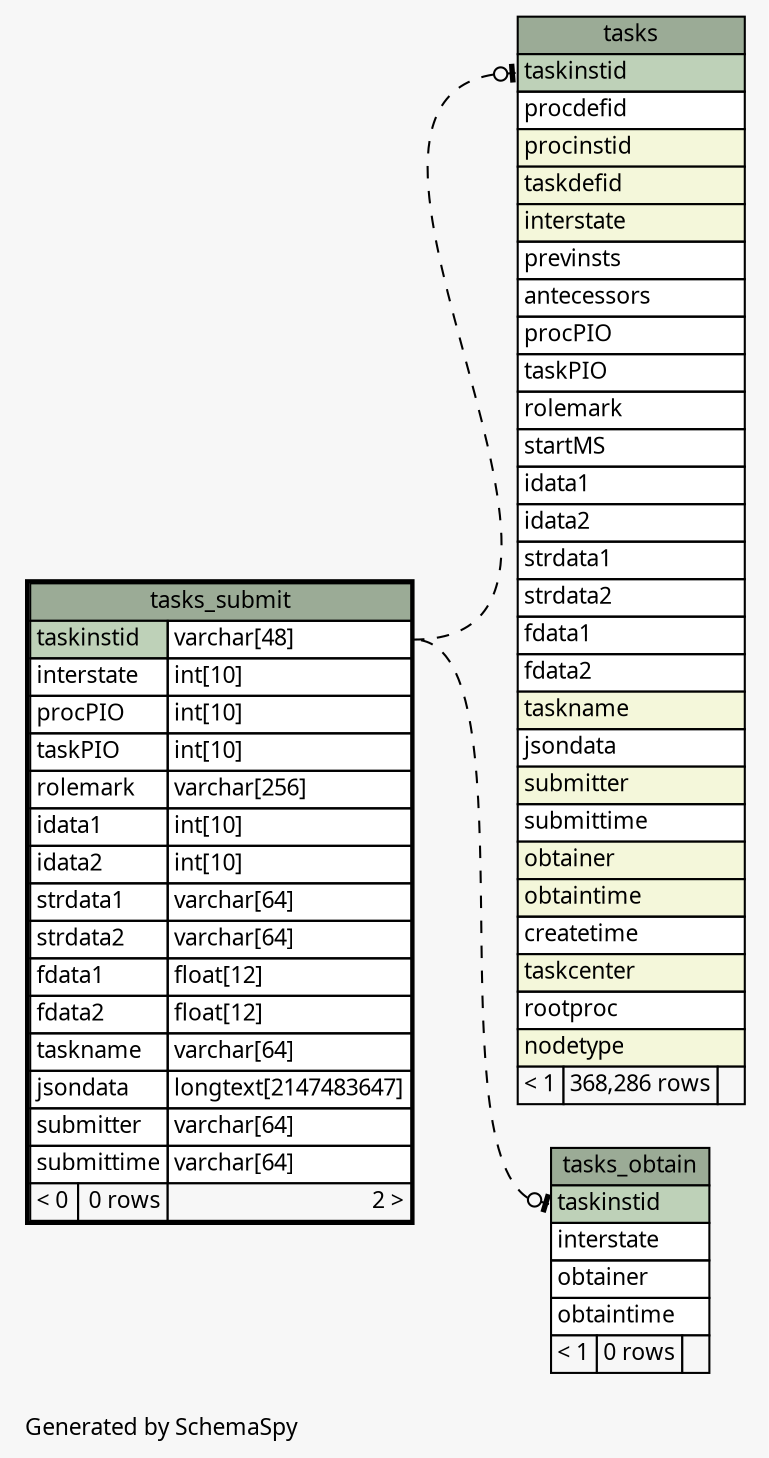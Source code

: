 // dot 2.26.0 on Linux 2.6.32-504.8.1.el6.x86_64
// SchemaSpy rev Unknown
digraph "impliedTwoDegreesRelationshipsDiagram" {
  graph [
    rankdir="RL"
    bgcolor="#f7f7f7"
    label="\nGenerated by SchemaSpy"
    labeljust="l"
    nodesep="0.18"
    ranksep="0.46"
    fontname="Microsoft YaHei"
    fontsize="11"
  ];
  node [
    fontname="Microsoft YaHei"
    fontsize="11"
    shape="plaintext"
  ];
  edge [
    arrowsize="0.8"
  ];
  "tasks":"taskinstid":w -> "tasks_submit":"taskinstid.type":e [arrowhead=none dir=back arrowtail=teeodot style=dashed];
  "tasks_obtain":"taskinstid":w -> "tasks_submit":"taskinstid.type":e [arrowhead=none dir=back arrowtail=teeodot style=dashed];
  "tasks" [
    label=<
    <TABLE BORDER="0" CELLBORDER="1" CELLSPACING="0" BGCOLOR="#ffffff">
      <TR><TD COLSPAN="3" BGCOLOR="#9bab96" ALIGN="CENTER">tasks</TD></TR>
      <TR><TD PORT="taskinstid" COLSPAN="3" BGCOLOR="#bed1b8" ALIGN="LEFT">taskinstid</TD></TR>
      <TR><TD PORT="procdefid" COLSPAN="3" ALIGN="LEFT">procdefid</TD></TR>
      <TR><TD PORT="procinstid" COLSPAN="3" BGCOLOR="#f4f7da" ALIGN="LEFT">procinstid</TD></TR>
      <TR><TD PORT="taskdefid" COLSPAN="3" BGCOLOR="#f4f7da" ALIGN="LEFT">taskdefid</TD></TR>
      <TR><TD PORT="interstate" COLSPAN="3" BGCOLOR="#f4f7da" ALIGN="LEFT">interstate</TD></TR>
      <TR><TD PORT="previnsts" COLSPAN="3" ALIGN="LEFT">previnsts</TD></TR>
      <TR><TD PORT="antecessors" COLSPAN="3" ALIGN="LEFT">antecessors</TD></TR>
      <TR><TD PORT="procPIO" COLSPAN="3" ALIGN="LEFT">procPIO</TD></TR>
      <TR><TD PORT="taskPIO" COLSPAN="3" ALIGN="LEFT">taskPIO</TD></TR>
      <TR><TD PORT="rolemark" COLSPAN="3" ALIGN="LEFT">rolemark</TD></TR>
      <TR><TD PORT="startMS" COLSPAN="3" ALIGN="LEFT">startMS</TD></TR>
      <TR><TD PORT="idata1" COLSPAN="3" ALIGN="LEFT">idata1</TD></TR>
      <TR><TD PORT="idata2" COLSPAN="3" ALIGN="LEFT">idata2</TD></TR>
      <TR><TD PORT="strdata1" COLSPAN="3" ALIGN="LEFT">strdata1</TD></TR>
      <TR><TD PORT="strdata2" COLSPAN="3" ALIGN="LEFT">strdata2</TD></TR>
      <TR><TD PORT="fdata1" COLSPAN="3" ALIGN="LEFT">fdata1</TD></TR>
      <TR><TD PORT="fdata2" COLSPAN="3" ALIGN="LEFT">fdata2</TD></TR>
      <TR><TD PORT="taskname" COLSPAN="3" BGCOLOR="#f4f7da" ALIGN="LEFT">taskname</TD></TR>
      <TR><TD PORT="jsondata" COLSPAN="3" ALIGN="LEFT">jsondata</TD></TR>
      <TR><TD PORT="submitter" COLSPAN="3" BGCOLOR="#f4f7da" ALIGN="LEFT">submitter</TD></TR>
      <TR><TD PORT="submittime" COLSPAN="3" ALIGN="LEFT">submittime</TD></TR>
      <TR><TD PORT="obtainer" COLSPAN="3" BGCOLOR="#f4f7da" ALIGN="LEFT">obtainer</TD></TR>
      <TR><TD PORT="obtaintime" COLSPAN="3" BGCOLOR="#f4f7da" ALIGN="LEFT">obtaintime</TD></TR>
      <TR><TD PORT="createtime" COLSPAN="3" ALIGN="LEFT">createtime</TD></TR>
      <TR><TD PORT="taskcenter" COLSPAN="3" BGCOLOR="#f4f7da" ALIGN="LEFT">taskcenter</TD></TR>
      <TR><TD PORT="rootproc" COLSPAN="3" ALIGN="LEFT">rootproc</TD></TR>
      <TR><TD PORT="nodetype" COLSPAN="3" BGCOLOR="#f4f7da" ALIGN="LEFT">nodetype</TD></TR>
      <TR><TD ALIGN="LEFT" BGCOLOR="#f7f7f7">&lt; 1</TD><TD ALIGN="RIGHT" BGCOLOR="#f7f7f7">368,286 rows</TD><TD ALIGN="RIGHT" BGCOLOR="#f7f7f7">  </TD></TR>
    </TABLE>>
    URL="tasks.html"
    tooltip="tasks"
  ];
  "tasks_obtain" [
    label=<
    <TABLE BORDER="0" CELLBORDER="1" CELLSPACING="0" BGCOLOR="#ffffff">
      <TR><TD COLSPAN="3" BGCOLOR="#9bab96" ALIGN="CENTER">tasks_obtain</TD></TR>
      <TR><TD PORT="taskinstid" COLSPAN="3" BGCOLOR="#bed1b8" ALIGN="LEFT">taskinstid</TD></TR>
      <TR><TD PORT="interstate" COLSPAN="3" ALIGN="LEFT">interstate</TD></TR>
      <TR><TD PORT="obtainer" COLSPAN="3" ALIGN="LEFT">obtainer</TD></TR>
      <TR><TD PORT="obtaintime" COLSPAN="3" ALIGN="LEFT">obtaintime</TD></TR>
      <TR><TD ALIGN="LEFT" BGCOLOR="#f7f7f7">&lt; 1</TD><TD ALIGN="RIGHT" BGCOLOR="#f7f7f7">0 rows</TD><TD ALIGN="RIGHT" BGCOLOR="#f7f7f7">  </TD></TR>
    </TABLE>>
    URL="tasks_obtain.html"
    tooltip="tasks_obtain"
  ];
  "tasks_submit" [
    label=<
    <TABLE BORDER="2" CELLBORDER="1" CELLSPACING="0" BGCOLOR="#ffffff">
      <TR><TD COLSPAN="3" BGCOLOR="#9bab96" ALIGN="CENTER">tasks_submit</TD></TR>
      <TR><TD PORT="taskinstid" COLSPAN="2" BGCOLOR="#bed1b8" ALIGN="LEFT">taskinstid</TD><TD PORT="taskinstid.type" ALIGN="LEFT">varchar[48]</TD></TR>
      <TR><TD PORT="interstate" COLSPAN="2" ALIGN="LEFT">interstate</TD><TD PORT="interstate.type" ALIGN="LEFT">int[10]</TD></TR>
      <TR><TD PORT="procPIO" COLSPAN="2" ALIGN="LEFT">procPIO</TD><TD PORT="procPIO.type" ALIGN="LEFT">int[10]</TD></TR>
      <TR><TD PORT="taskPIO" COLSPAN="2" ALIGN="LEFT">taskPIO</TD><TD PORT="taskPIO.type" ALIGN="LEFT">int[10]</TD></TR>
      <TR><TD PORT="rolemark" COLSPAN="2" ALIGN="LEFT">rolemark</TD><TD PORT="rolemark.type" ALIGN="LEFT">varchar[256]</TD></TR>
      <TR><TD PORT="idata1" COLSPAN="2" ALIGN="LEFT">idata1</TD><TD PORT="idata1.type" ALIGN="LEFT">int[10]</TD></TR>
      <TR><TD PORT="idata2" COLSPAN="2" ALIGN="LEFT">idata2</TD><TD PORT="idata2.type" ALIGN="LEFT">int[10]</TD></TR>
      <TR><TD PORT="strdata1" COLSPAN="2" ALIGN="LEFT">strdata1</TD><TD PORT="strdata1.type" ALIGN="LEFT">varchar[64]</TD></TR>
      <TR><TD PORT="strdata2" COLSPAN="2" ALIGN="LEFT">strdata2</TD><TD PORT="strdata2.type" ALIGN="LEFT">varchar[64]</TD></TR>
      <TR><TD PORT="fdata1" COLSPAN="2" ALIGN="LEFT">fdata1</TD><TD PORT="fdata1.type" ALIGN="LEFT">float[12]</TD></TR>
      <TR><TD PORT="fdata2" COLSPAN="2" ALIGN="LEFT">fdata2</TD><TD PORT="fdata2.type" ALIGN="LEFT">float[12]</TD></TR>
      <TR><TD PORT="taskname" COLSPAN="2" ALIGN="LEFT">taskname</TD><TD PORT="taskname.type" ALIGN="LEFT">varchar[64]</TD></TR>
      <TR><TD PORT="jsondata" COLSPAN="2" ALIGN="LEFT">jsondata</TD><TD PORT="jsondata.type" ALIGN="LEFT">longtext[2147483647]</TD></TR>
      <TR><TD PORT="submitter" COLSPAN="2" ALIGN="LEFT">submitter</TD><TD PORT="submitter.type" ALIGN="LEFT">varchar[64]</TD></TR>
      <TR><TD PORT="submittime" COLSPAN="2" ALIGN="LEFT">submittime</TD><TD PORT="submittime.type" ALIGN="LEFT">varchar[64]</TD></TR>
      <TR><TD ALIGN="LEFT" BGCOLOR="#f7f7f7">&lt; 0</TD><TD ALIGN="RIGHT" BGCOLOR="#f7f7f7">0 rows</TD><TD ALIGN="RIGHT" BGCOLOR="#f7f7f7">2 &gt;</TD></TR>
    </TABLE>>
    URL="tasks_submit.html"
    tooltip="tasks_submit"
  ];
}
